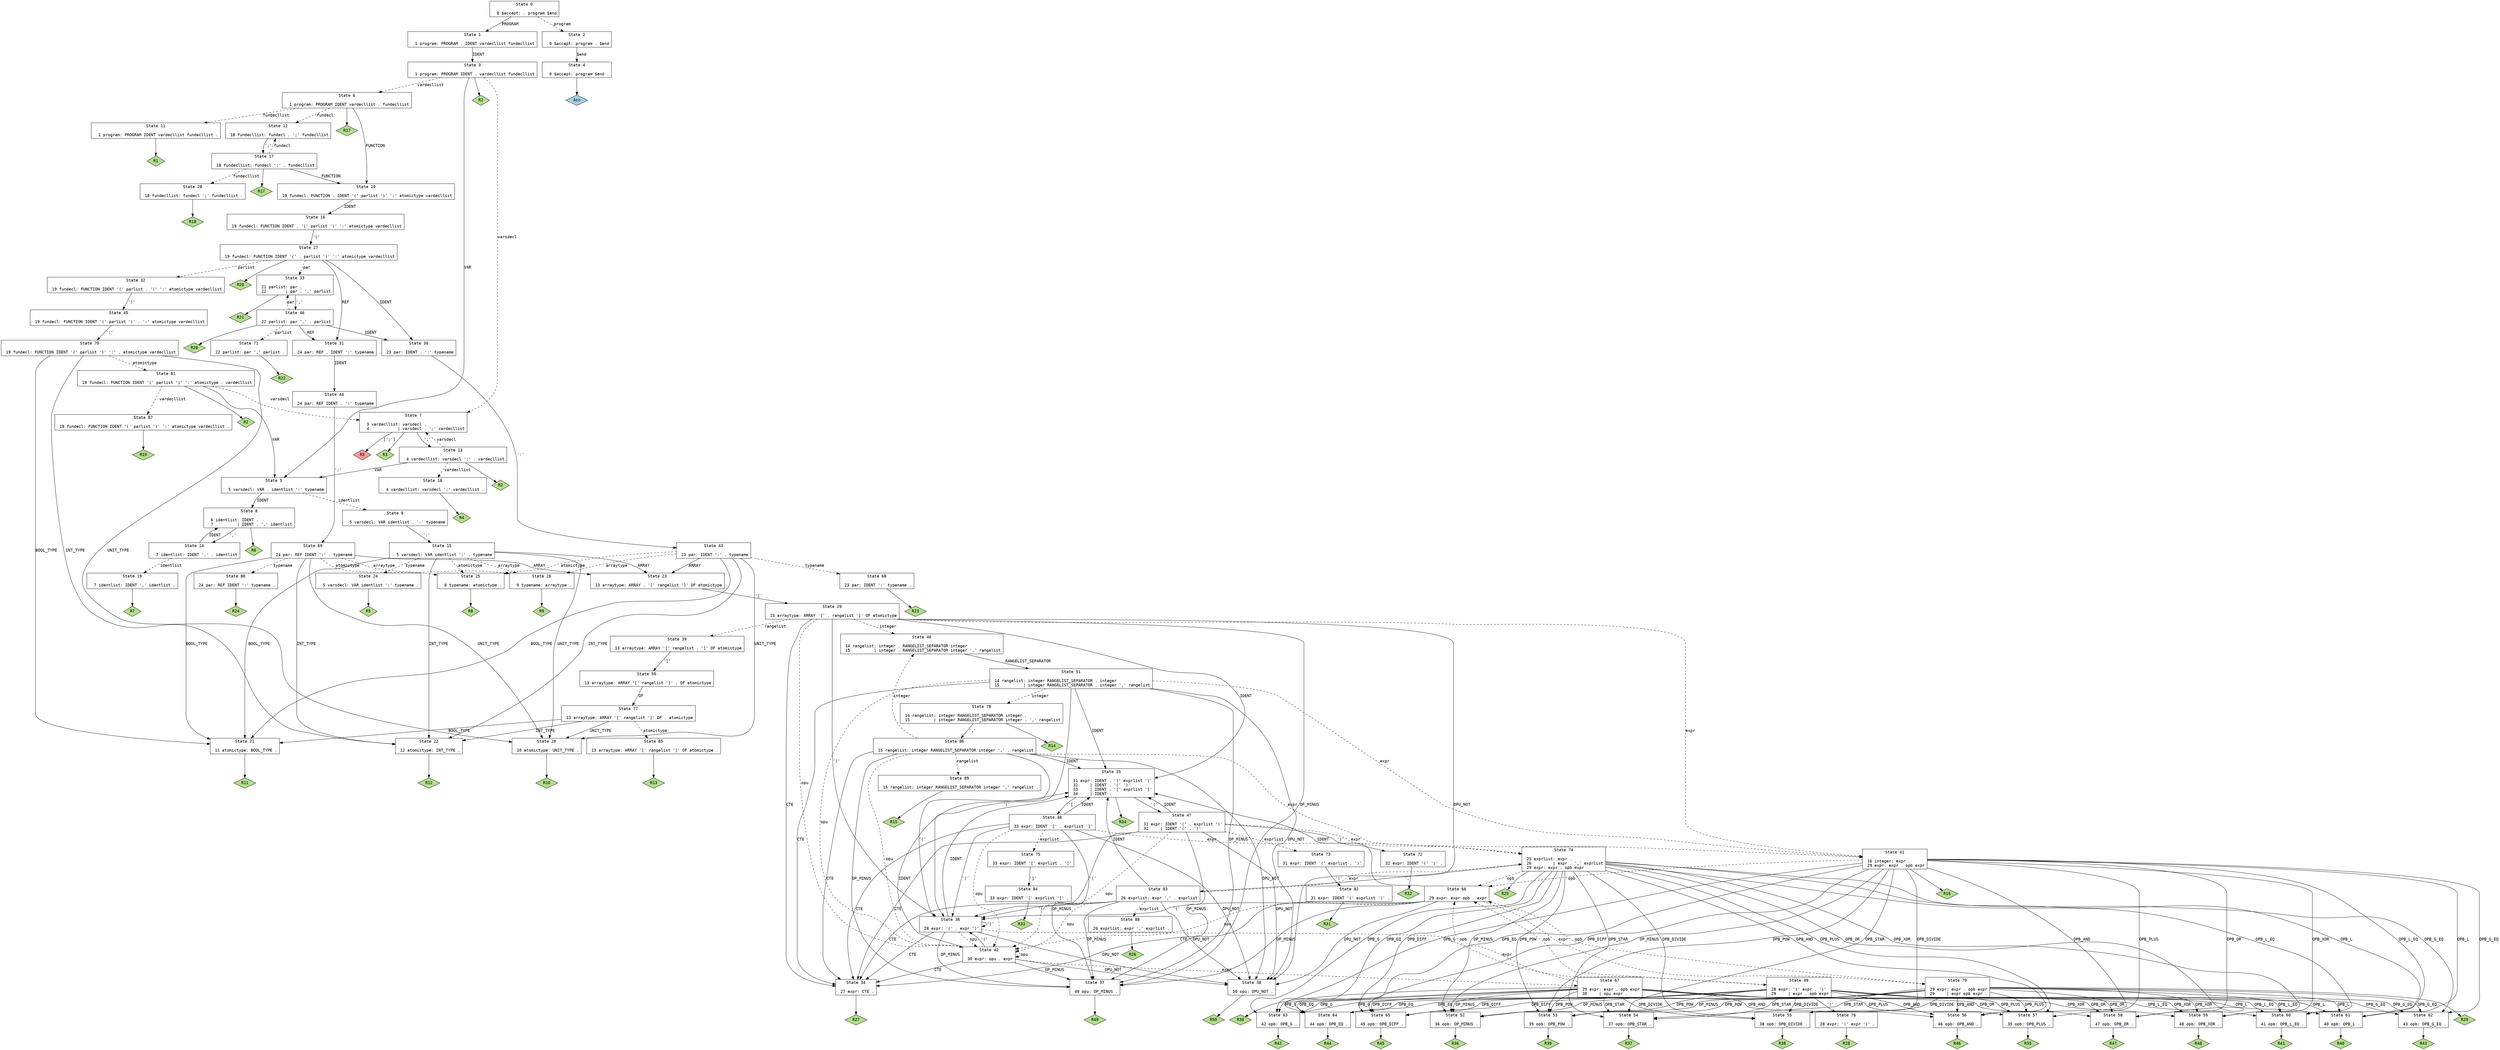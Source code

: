 // Generated by GNU Bison 3.5.1.
// Report bugs to <bug-bison@gnu.org>.
// Home page: <https://www.gnu.org/software/bison/>.

digraph "scalpa.y"
{
  node [fontname = courier, shape = box, colorscheme = paired6]
  edge [fontname = courier]

  0 [label="State 0\n\l  0 $accept: . program $end\l"]
  0 -> 1 [style=solid label="PROGRAM"]
  0 -> 2 [style=dashed label="program"]
  1 [label="State 1\n\l  1 program: PROGRAM . IDENT vardecllist fundecllist\l"]
  1 -> 3 [style=solid label="IDENT"]
  2 [label="State 2\n\l  0 $accept: program . $end\l"]
  2 -> 4 [style=solid label="$end"]
  3 [label="State 3\n\l  1 program: PROGRAM IDENT . vardecllist fundecllist\l"]
  3 -> 5 [style=solid label="VAR"]
  3 -> 6 [style=dashed label="vardecllist"]
  3 -> 7 [style=dashed label="varsdecl"]
  3 -> "3R2" [style=solid]
 "3R2" [label="R2", fillcolor=3, shape=diamond, style=filled]
  4 [label="State 4\n\l  0 $accept: program $end .\l"]
  4 -> "4R0" [style=solid]
 "4R0" [label="Acc", fillcolor=1, shape=diamond, style=filled]
  5 [label="State 5\n\l  5 varsdecl: VAR . identlist ':' typename\l"]
  5 -> 8 [style=solid label="IDENT"]
  5 -> 9 [style=dashed label="identlist"]
  6 [label="State 6\n\l  1 program: PROGRAM IDENT vardecllist . fundecllist\l"]
  6 -> 10 [style=solid label="FUNCTION"]
  6 -> 11 [style=dashed label="fundecllist"]
  6 -> 12 [style=dashed label="fundecl"]
  6 -> "6R17" [style=solid]
 "6R17" [label="R17", fillcolor=3, shape=diamond, style=filled]
  7 [label="State 7\n\l  3 vardecllist: varsdecl .\l  4            | varsdecl . ';' vardecllist\l"]
  7 -> 13 [style=solid label="';'"]
  7 -> "7R3d" [label="[';']", style=solid]
 "7R3d" [label="R3", fillcolor=5, shape=diamond, style=filled]
  7 -> "7R3" [style=solid]
 "7R3" [label="R3", fillcolor=3, shape=diamond, style=filled]
  8 [label="State 8\n\l  6 identlist: IDENT .\l  7          | IDENT . ',' identlist\l"]
  8 -> 14 [style=solid label="','"]
  8 -> "8R6" [style=solid]
 "8R6" [label="R6", fillcolor=3, shape=diamond, style=filled]
  9 [label="State 9\n\l  5 varsdecl: VAR identlist . ':' typename\l"]
  9 -> 15 [style=solid label="':'"]
  10 [label="State 10\n\l 19 fundecl: FUNCTION . IDENT '(' parlist ')' ':' atomictype vardecllist\l"]
  10 -> 16 [style=solid label="IDENT"]
  11 [label="State 11\n\l  1 program: PROGRAM IDENT vardecllist fundecllist .\l"]
  11 -> "11R1" [style=solid]
 "11R1" [label="R1", fillcolor=3, shape=diamond, style=filled]
  12 [label="State 12\n\l 18 fundecllist: fundecl . ';' fundecllist\l"]
  12 -> 17 [style=solid label="';'"]
  13 [label="State 13\n\l  4 vardecllist: varsdecl ';' . vardecllist\l"]
  13 -> 5 [style=solid label="VAR"]
  13 -> 18 [style=dashed label="vardecllist"]
  13 -> 7 [style=dashed label="varsdecl"]
  13 -> "13R2" [style=solid]
 "13R2" [label="R2", fillcolor=3, shape=diamond, style=filled]
  14 [label="State 14\n\l  7 identlist: IDENT ',' . identlist\l"]
  14 -> 8 [style=solid label="IDENT"]
  14 -> 19 [style=dashed label="identlist"]
  15 [label="State 15\n\l  5 varsdecl: VAR identlist ':' . typename\l"]
  15 -> 20 [style=solid label="UNIT_TYPE"]
  15 -> 21 [style=solid label="BOOL_TYPE"]
  15 -> 22 [style=solid label="INT_TYPE"]
  15 -> 23 [style=solid label="ARRAY"]
  15 -> 24 [style=dashed label="typename"]
  15 -> 25 [style=dashed label="atomictype"]
  15 -> 26 [style=dashed label="arraytype"]
  16 [label="State 16\n\l 19 fundecl: FUNCTION IDENT . '(' parlist ')' ':' atomictype vardecllist\l"]
  16 -> 27 [style=solid label="'('"]
  17 [label="State 17\n\l 18 fundecllist: fundecl ';' . fundecllist\l"]
  17 -> 10 [style=solid label="FUNCTION"]
  17 -> 28 [style=dashed label="fundecllist"]
  17 -> 12 [style=dashed label="fundecl"]
  17 -> "17R17" [style=solid]
 "17R17" [label="R17", fillcolor=3, shape=diamond, style=filled]
  18 [label="State 18\n\l  4 vardecllist: varsdecl ';' vardecllist .\l"]
  18 -> "18R4" [style=solid]
 "18R4" [label="R4", fillcolor=3, shape=diamond, style=filled]
  19 [label="State 19\n\l  7 identlist: IDENT ',' identlist .\l"]
  19 -> "19R7" [style=solid]
 "19R7" [label="R7", fillcolor=3, shape=diamond, style=filled]
  20 [label="State 20\n\l 10 atomictype: UNIT_TYPE .\l"]
  20 -> "20R10" [style=solid]
 "20R10" [label="R10", fillcolor=3, shape=diamond, style=filled]
  21 [label="State 21\n\l 11 atomictype: BOOL_TYPE .\l"]
  21 -> "21R11" [style=solid]
 "21R11" [label="R11", fillcolor=3, shape=diamond, style=filled]
  22 [label="State 22\n\l 12 atomictype: INT_TYPE .\l"]
  22 -> "22R12" [style=solid]
 "22R12" [label="R12", fillcolor=3, shape=diamond, style=filled]
  23 [label="State 23\n\l 13 arraytype: ARRAY . '[' rangelist ']' OF atomictype\l"]
  23 -> 29 [style=solid label="'['"]
  24 [label="State 24\n\l  5 varsdecl: VAR identlist ':' typename .\l"]
  24 -> "24R5" [style=solid]
 "24R5" [label="R5", fillcolor=3, shape=diamond, style=filled]
  25 [label="State 25\n\l  8 typename: atomictype .\l"]
  25 -> "25R8" [style=solid]
 "25R8" [label="R8", fillcolor=3, shape=diamond, style=filled]
  26 [label="State 26\n\l  9 typename: arraytype .\l"]
  26 -> "26R9" [style=solid]
 "26R9" [label="R9", fillcolor=3, shape=diamond, style=filled]
  27 [label="State 27\n\l 19 fundecl: FUNCTION IDENT '(' . parlist ')' ':' atomictype vardecllist\l"]
  27 -> 30 [style=solid label="IDENT"]
  27 -> 31 [style=solid label="REF"]
  27 -> 32 [style=dashed label="parlist"]
  27 -> 33 [style=dashed label="par"]
  27 -> "27R20" [style=solid]
 "27R20" [label="R20", fillcolor=3, shape=diamond, style=filled]
  28 [label="State 28\n\l 18 fundecllist: fundecl ';' fundecllist .\l"]
  28 -> "28R18" [style=solid]
 "28R18" [label="R18", fillcolor=3, shape=diamond, style=filled]
  29 [label="State 29\n\l 13 arraytype: ARRAY '[' . rangelist ']' OF atomictype\l"]
  29 -> 34 [style=solid label="CTE"]
  29 -> 35 [style=solid label="IDENT"]
  29 -> 36 [style=solid label="'('"]
  29 -> 37 [style=solid label="OP_MINUS"]
  29 -> 38 [style=solid label="OPU_NOT"]
  29 -> 39 [style=dashed label="rangelist"]
  29 -> 40 [style=dashed label="integer"]
  29 -> 41 [style=dashed label="expr"]
  29 -> 42 [style=dashed label="opu"]
  30 [label="State 30\n\l 23 par: IDENT . ':' typename\l"]
  30 -> 43 [style=solid label="':'"]
  31 [label="State 31\n\l 24 par: REF . IDENT ':' typename\l"]
  31 -> 44 [style=solid label="IDENT"]
  32 [label="State 32\n\l 19 fundecl: FUNCTION IDENT '(' parlist . ')' ':' atomictype vardecllist\l"]
  32 -> 45 [style=solid label="')'"]
  33 [label="State 33\n\l 21 parlist: par .\l 22        | par . ',' parlist\l"]
  33 -> 46 [style=solid label="','"]
  33 -> "33R21" [style=solid]
 "33R21" [label="R21", fillcolor=3, shape=diamond, style=filled]
  34 [label="State 34\n\l 27 expr: CTE .\l"]
  34 -> "34R27" [style=solid]
 "34R27" [label="R27", fillcolor=3, shape=diamond, style=filled]
  35 [label="State 35\n\l 31 expr: IDENT . '(' exprlist ')'\l 32     | IDENT . '(' ')'\l 33     | IDENT . '[' exprlist ']'\l 34     | IDENT .\l"]
  35 -> 47 [style=solid label="'('"]
  35 -> 48 [style=solid label="'['"]
  35 -> "35R34" [style=solid]
 "35R34" [label="R34", fillcolor=3, shape=diamond, style=filled]
  36 [label="State 36\n\l 28 expr: '(' . expr ')'\l"]
  36 -> 34 [style=solid label="CTE"]
  36 -> 35 [style=solid label="IDENT"]
  36 -> 36 [style=solid label="'('"]
  36 -> 37 [style=solid label="OP_MINUS"]
  36 -> 38 [style=solid label="OPU_NOT"]
  36 -> 49 [style=dashed label="expr"]
  36 -> 42 [style=dashed label="opu"]
  37 [label="State 37\n\l 49 opu: OP_MINUS .\l"]
  37 -> "37R49" [style=solid]
 "37R49" [label="R49", fillcolor=3, shape=diamond, style=filled]
  38 [label="State 38\n\l 50 opu: OPU_NOT .\l"]
  38 -> "38R50" [style=solid]
 "38R50" [label="R50", fillcolor=3, shape=diamond, style=filled]
  39 [label="State 39\n\l 13 arraytype: ARRAY '[' rangelist . ']' OF atomictype\l"]
  39 -> 50 [style=solid label="']'"]
  40 [label="State 40\n\l 14 rangelist: integer . RANGELIST_SEPARATOR integer\l 15          | integer . RANGELIST_SEPARATOR integer ',' rangelist\l"]
  40 -> 51 [style=solid label="RANGELIST_SEPARATOR"]
  41 [label="State 41\n\l 16 integer: expr .\l 29 expr: expr . opb expr\l"]
  41 -> 52 [style=solid label="OP_MINUS"]
  41 -> 53 [style=solid label="OPB_POW"]
  41 -> 54 [style=solid label="OPB_STAR"]
  41 -> 55 [style=solid label="OPB_DIVIDE"]
  41 -> 56 [style=solid label="OPB_AND"]
  41 -> 57 [style=solid label="OPB_PLUS"]
  41 -> 58 [style=solid label="OPB_OR"]
  41 -> 59 [style=solid label="OPB_XOR"]
  41 -> 60 [style=solid label="OPB_L_EQ"]
  41 -> 61 [style=solid label="OPB_L"]
  41 -> 62 [style=solid label="OPB_G_EQ"]
  41 -> 63 [style=solid label="OPB_G"]
  41 -> 64 [style=solid label="OPB_EQ"]
  41 -> 65 [style=solid label="OPB_DIFF"]
  41 -> 66 [style=dashed label="opb"]
  41 -> "41R16" [style=solid]
 "41R16" [label="R16", fillcolor=3, shape=diamond, style=filled]
  42 [label="State 42\n\l 30 expr: opu . expr\l"]
  42 -> 34 [style=solid label="CTE"]
  42 -> 35 [style=solid label="IDENT"]
  42 -> 36 [style=solid label="'('"]
  42 -> 37 [style=solid label="OP_MINUS"]
  42 -> 38 [style=solid label="OPU_NOT"]
  42 -> 67 [style=dashed label="expr"]
  42 -> 42 [style=dashed label="opu"]
  43 [label="State 43\n\l 23 par: IDENT ':' . typename\l"]
  43 -> 20 [style=solid label="UNIT_TYPE"]
  43 -> 21 [style=solid label="BOOL_TYPE"]
  43 -> 22 [style=solid label="INT_TYPE"]
  43 -> 23 [style=solid label="ARRAY"]
  43 -> 68 [style=dashed label="typename"]
  43 -> 25 [style=dashed label="atomictype"]
  43 -> 26 [style=dashed label="arraytype"]
  44 [label="State 44\n\l 24 par: REF IDENT . ':' typename\l"]
  44 -> 69 [style=solid label="':'"]
  45 [label="State 45\n\l 19 fundecl: FUNCTION IDENT '(' parlist ')' . ':' atomictype vardecllist\l"]
  45 -> 70 [style=solid label="':'"]
  46 [label="State 46\n\l 22 parlist: par ',' . parlist\l"]
  46 -> 30 [style=solid label="IDENT"]
  46 -> 31 [style=solid label="REF"]
  46 -> 71 [style=dashed label="parlist"]
  46 -> 33 [style=dashed label="par"]
  46 -> "46R20" [style=solid]
 "46R20" [label="R20", fillcolor=3, shape=diamond, style=filled]
  47 [label="State 47\n\l 31 expr: IDENT '(' . exprlist ')'\l 32     | IDENT '(' . ')'\l"]
  47 -> 34 [style=solid label="CTE"]
  47 -> 35 [style=solid label="IDENT"]
  47 -> 36 [style=solid label="'('"]
  47 -> 72 [style=solid label="')'"]
  47 -> 37 [style=solid label="OP_MINUS"]
  47 -> 38 [style=solid label="OPU_NOT"]
  47 -> 73 [style=dashed label="exprlist"]
  47 -> 74 [style=dashed label="expr"]
  47 -> 42 [style=dashed label="opu"]
  48 [label="State 48\n\l 33 expr: IDENT '[' . exprlist ']'\l"]
  48 -> 34 [style=solid label="CTE"]
  48 -> 35 [style=solid label="IDENT"]
  48 -> 36 [style=solid label="'('"]
  48 -> 37 [style=solid label="OP_MINUS"]
  48 -> 38 [style=solid label="OPU_NOT"]
  48 -> 75 [style=dashed label="exprlist"]
  48 -> 74 [style=dashed label="expr"]
  48 -> 42 [style=dashed label="opu"]
  49 [label="State 49\n\l 28 expr: '(' expr . ')'\l 29     | expr . opb expr\l"]
  49 -> 76 [style=solid label="')'"]
  49 -> 52 [style=solid label="OP_MINUS"]
  49 -> 53 [style=solid label="OPB_POW"]
  49 -> 54 [style=solid label="OPB_STAR"]
  49 -> 55 [style=solid label="OPB_DIVIDE"]
  49 -> 56 [style=solid label="OPB_AND"]
  49 -> 57 [style=solid label="OPB_PLUS"]
  49 -> 58 [style=solid label="OPB_OR"]
  49 -> 59 [style=solid label="OPB_XOR"]
  49 -> 60 [style=solid label="OPB_L_EQ"]
  49 -> 61 [style=solid label="OPB_L"]
  49 -> 62 [style=solid label="OPB_G_EQ"]
  49 -> 63 [style=solid label="OPB_G"]
  49 -> 64 [style=solid label="OPB_EQ"]
  49 -> 65 [style=solid label="OPB_DIFF"]
  49 -> 66 [style=dashed label="opb"]
  50 [label="State 50\n\l 13 arraytype: ARRAY '[' rangelist ']' . OF atomictype\l"]
  50 -> 77 [style=solid label="OF"]
  51 [label="State 51\n\l 14 rangelist: integer RANGELIST_SEPARATOR . integer\l 15          | integer RANGELIST_SEPARATOR . integer ',' rangelist\l"]
  51 -> 34 [style=solid label="CTE"]
  51 -> 35 [style=solid label="IDENT"]
  51 -> 36 [style=solid label="'('"]
  51 -> 37 [style=solid label="OP_MINUS"]
  51 -> 38 [style=solid label="OPU_NOT"]
  51 -> 78 [style=dashed label="integer"]
  51 -> 41 [style=dashed label="expr"]
  51 -> 42 [style=dashed label="opu"]
  52 [label="State 52\n\l 36 opb: OP_MINUS .\l"]
  52 -> "52R36" [style=solid]
 "52R36" [label="R36", fillcolor=3, shape=diamond, style=filled]
  53 [label="State 53\n\l 39 opb: OPB_POW .\l"]
  53 -> "53R39" [style=solid]
 "53R39" [label="R39", fillcolor=3, shape=diamond, style=filled]
  54 [label="State 54\n\l 37 opb: OPB_STAR .\l"]
  54 -> "54R37" [style=solid]
 "54R37" [label="R37", fillcolor=3, shape=diamond, style=filled]
  55 [label="State 55\n\l 38 opb: OPB_DIVIDE .\l"]
  55 -> "55R38" [style=solid]
 "55R38" [label="R38", fillcolor=3, shape=diamond, style=filled]
  56 [label="State 56\n\l 46 opb: OPB_AND .\l"]
  56 -> "56R46" [style=solid]
 "56R46" [label="R46", fillcolor=3, shape=diamond, style=filled]
  57 [label="State 57\n\l 35 opb: OPB_PLUS .\l"]
  57 -> "57R35" [style=solid]
 "57R35" [label="R35", fillcolor=3, shape=diamond, style=filled]
  58 [label="State 58\n\l 47 opb: OPB_OR .\l"]
  58 -> "58R47" [style=solid]
 "58R47" [label="R47", fillcolor=3, shape=diamond, style=filled]
  59 [label="State 59\n\l 48 opb: OPB_XOR .\l"]
  59 -> "59R48" [style=solid]
 "59R48" [label="R48", fillcolor=3, shape=diamond, style=filled]
  60 [label="State 60\n\l 41 opb: OPB_L_EQ .\l"]
  60 -> "60R41" [style=solid]
 "60R41" [label="R41", fillcolor=3, shape=diamond, style=filled]
  61 [label="State 61\n\l 40 opb: OPB_L .\l"]
  61 -> "61R40" [style=solid]
 "61R40" [label="R40", fillcolor=3, shape=diamond, style=filled]
  62 [label="State 62\n\l 43 opb: OPB_G_EQ .\l"]
  62 -> "62R43" [style=solid]
 "62R43" [label="R43", fillcolor=3, shape=diamond, style=filled]
  63 [label="State 63\n\l 42 opb: OPB_G .\l"]
  63 -> "63R42" [style=solid]
 "63R42" [label="R42", fillcolor=3, shape=diamond, style=filled]
  64 [label="State 64\n\l 44 opb: OPB_EQ .\l"]
  64 -> "64R44" [style=solid]
 "64R44" [label="R44", fillcolor=3, shape=diamond, style=filled]
  65 [label="State 65\n\l 45 opb: OPB_DIFF .\l"]
  65 -> "65R45" [style=solid]
 "65R45" [label="R45", fillcolor=3, shape=diamond, style=filled]
  66 [label="State 66\n\l 29 expr: expr opb . expr\l"]
  66 -> 34 [style=solid label="CTE"]
  66 -> 35 [style=solid label="IDENT"]
  66 -> 36 [style=solid label="'('"]
  66 -> 37 [style=solid label="OP_MINUS"]
  66 -> 38 [style=solid label="OPU_NOT"]
  66 -> 79 [style=dashed label="expr"]
  66 -> 42 [style=dashed label="opu"]
  67 [label="State 67\n\l 29 expr: expr . opb expr\l 30     | opu expr .\l"]
  67 -> 52 [style=solid label="OP_MINUS"]
  67 -> 53 [style=solid label="OPB_POW"]
  67 -> 54 [style=solid label="OPB_STAR"]
  67 -> 55 [style=solid label="OPB_DIVIDE"]
  67 -> 56 [style=solid label="OPB_AND"]
  67 -> 57 [style=solid label="OPB_PLUS"]
  67 -> 58 [style=solid label="OPB_OR"]
  67 -> 59 [style=solid label="OPB_XOR"]
  67 -> 60 [style=solid label="OPB_L_EQ"]
  67 -> 61 [style=solid label="OPB_L"]
  67 -> 62 [style=solid label="OPB_G_EQ"]
  67 -> 63 [style=solid label="OPB_G"]
  67 -> 64 [style=solid label="OPB_EQ"]
  67 -> 65 [style=solid label="OPB_DIFF"]
  67 -> 66 [style=dashed label="opb"]
  67 -> "67R30" [style=solid]
 "67R30" [label="R30", fillcolor=3, shape=diamond, style=filled]
  68 [label="State 68\n\l 23 par: IDENT ':' typename .\l"]
  68 -> "68R23" [style=solid]
 "68R23" [label="R23", fillcolor=3, shape=diamond, style=filled]
  69 [label="State 69\n\l 24 par: REF IDENT ':' . typename\l"]
  69 -> 20 [style=solid label="UNIT_TYPE"]
  69 -> 21 [style=solid label="BOOL_TYPE"]
  69 -> 22 [style=solid label="INT_TYPE"]
  69 -> 23 [style=solid label="ARRAY"]
  69 -> 80 [style=dashed label="typename"]
  69 -> 25 [style=dashed label="atomictype"]
  69 -> 26 [style=dashed label="arraytype"]
  70 [label="State 70\n\l 19 fundecl: FUNCTION IDENT '(' parlist ')' ':' . atomictype vardecllist\l"]
  70 -> 20 [style=solid label="UNIT_TYPE"]
  70 -> 21 [style=solid label="BOOL_TYPE"]
  70 -> 22 [style=solid label="INT_TYPE"]
  70 -> 81 [style=dashed label="atomictype"]
  71 [label="State 71\n\l 22 parlist: par ',' parlist .\l"]
  71 -> "71R22" [style=solid]
 "71R22" [label="R22", fillcolor=3, shape=diamond, style=filled]
  72 [label="State 72\n\l 32 expr: IDENT '(' ')' .\l"]
  72 -> "72R32" [style=solid]
 "72R32" [label="R32", fillcolor=3, shape=diamond, style=filled]
  73 [label="State 73\n\l 31 expr: IDENT '(' exprlist . ')'\l"]
  73 -> 82 [style=solid label="')'"]
  74 [label="State 74\n\l 25 exprlist: expr .\l 26         | expr . ',' exprlist\l 29 expr: expr . opb expr\l"]
  74 -> 83 [style=solid label="','"]
  74 -> 52 [style=solid label="OP_MINUS"]
  74 -> 53 [style=solid label="OPB_POW"]
  74 -> 54 [style=solid label="OPB_STAR"]
  74 -> 55 [style=solid label="OPB_DIVIDE"]
  74 -> 56 [style=solid label="OPB_AND"]
  74 -> 57 [style=solid label="OPB_PLUS"]
  74 -> 58 [style=solid label="OPB_OR"]
  74 -> 59 [style=solid label="OPB_XOR"]
  74 -> 60 [style=solid label="OPB_L_EQ"]
  74 -> 61 [style=solid label="OPB_L"]
  74 -> 62 [style=solid label="OPB_G_EQ"]
  74 -> 63 [style=solid label="OPB_G"]
  74 -> 64 [style=solid label="OPB_EQ"]
  74 -> 65 [style=solid label="OPB_DIFF"]
  74 -> 66 [style=dashed label="opb"]
  74 -> "74R25" [style=solid]
 "74R25" [label="R25", fillcolor=3, shape=diamond, style=filled]
  75 [label="State 75\n\l 33 expr: IDENT '[' exprlist . ']'\l"]
  75 -> 84 [style=solid label="']'"]
  76 [label="State 76\n\l 28 expr: '(' expr ')' .\l"]
  76 -> "76R28" [style=solid]
 "76R28" [label="R28", fillcolor=3, shape=diamond, style=filled]
  77 [label="State 77\n\l 13 arraytype: ARRAY '[' rangelist ']' OF . atomictype\l"]
  77 -> 20 [style=solid label="UNIT_TYPE"]
  77 -> 21 [style=solid label="BOOL_TYPE"]
  77 -> 22 [style=solid label="INT_TYPE"]
  77 -> 85 [style=dashed label="atomictype"]
  78 [label="State 78\n\l 14 rangelist: integer RANGELIST_SEPARATOR integer .\l 15          | integer RANGELIST_SEPARATOR integer . ',' rangelist\l"]
  78 -> 86 [style=solid label="','"]
  78 -> "78R14" [style=solid]
 "78R14" [label="R14", fillcolor=3, shape=diamond, style=filled]
  79 [label="State 79\n\l 29 expr: expr . opb expr\l 29     | expr opb expr .\l"]
  79 -> 52 [style=solid label="OP_MINUS"]
  79 -> 53 [style=solid label="OPB_POW"]
  79 -> 54 [style=solid label="OPB_STAR"]
  79 -> 55 [style=solid label="OPB_DIVIDE"]
  79 -> 56 [style=solid label="OPB_AND"]
  79 -> 57 [style=solid label="OPB_PLUS"]
  79 -> 58 [style=solid label="OPB_OR"]
  79 -> 59 [style=solid label="OPB_XOR"]
  79 -> 60 [style=solid label="OPB_L_EQ"]
  79 -> 61 [style=solid label="OPB_L"]
  79 -> 62 [style=solid label="OPB_G_EQ"]
  79 -> 63 [style=solid label="OPB_G"]
  79 -> 64 [style=solid label="OPB_EQ"]
  79 -> 65 [style=solid label="OPB_DIFF"]
  79 -> 66 [style=dashed label="opb"]
  79 -> "79R29" [style=solid]
 "79R29" [label="R29", fillcolor=3, shape=diamond, style=filled]
  80 [label="State 80\n\l 24 par: REF IDENT ':' typename .\l"]
  80 -> "80R24" [style=solid]
 "80R24" [label="R24", fillcolor=3, shape=diamond, style=filled]
  81 [label="State 81\n\l 19 fundecl: FUNCTION IDENT '(' parlist ')' ':' atomictype . vardecllist\l"]
  81 -> 5 [style=solid label="VAR"]
  81 -> 87 [style=dashed label="vardecllist"]
  81 -> 7 [style=dashed label="varsdecl"]
  81 -> "81R2" [style=solid]
 "81R2" [label="R2", fillcolor=3, shape=diamond, style=filled]
  82 [label="State 82\n\l 31 expr: IDENT '(' exprlist ')' .\l"]
  82 -> "82R31" [style=solid]
 "82R31" [label="R31", fillcolor=3, shape=diamond, style=filled]
  83 [label="State 83\n\l 26 exprlist: expr ',' . exprlist\l"]
  83 -> 34 [style=solid label="CTE"]
  83 -> 35 [style=solid label="IDENT"]
  83 -> 36 [style=solid label="'('"]
  83 -> 37 [style=solid label="OP_MINUS"]
  83 -> 38 [style=solid label="OPU_NOT"]
  83 -> 88 [style=dashed label="exprlist"]
  83 -> 74 [style=dashed label="expr"]
  83 -> 42 [style=dashed label="opu"]
  84 [label="State 84\n\l 33 expr: IDENT '[' exprlist ']' .\l"]
  84 -> "84R33" [style=solid]
 "84R33" [label="R33", fillcolor=3, shape=diamond, style=filled]
  85 [label="State 85\n\l 13 arraytype: ARRAY '[' rangelist ']' OF atomictype .\l"]
  85 -> "85R13" [style=solid]
 "85R13" [label="R13", fillcolor=3, shape=diamond, style=filled]
  86 [label="State 86\n\l 15 rangelist: integer RANGELIST_SEPARATOR integer ',' . rangelist\l"]
  86 -> 34 [style=solid label="CTE"]
  86 -> 35 [style=solid label="IDENT"]
  86 -> 36 [style=solid label="'('"]
  86 -> 37 [style=solid label="OP_MINUS"]
  86 -> 38 [style=solid label="OPU_NOT"]
  86 -> 89 [style=dashed label="rangelist"]
  86 -> 40 [style=dashed label="integer"]
  86 -> 41 [style=dashed label="expr"]
  86 -> 42 [style=dashed label="opu"]
  87 [label="State 87\n\l 19 fundecl: FUNCTION IDENT '(' parlist ')' ':' atomictype vardecllist .\l"]
  87 -> "87R19" [style=solid]
 "87R19" [label="R19", fillcolor=3, shape=diamond, style=filled]
  88 [label="State 88\n\l 26 exprlist: expr ',' exprlist .\l"]
  88 -> "88R26" [style=solid]
 "88R26" [label="R26", fillcolor=3, shape=diamond, style=filled]
  89 [label="State 89\n\l 15 rangelist: integer RANGELIST_SEPARATOR integer ',' rangelist .\l"]
  89 -> "89R15" [style=solid]
 "89R15" [label="R15", fillcolor=3, shape=diamond, style=filled]
}
